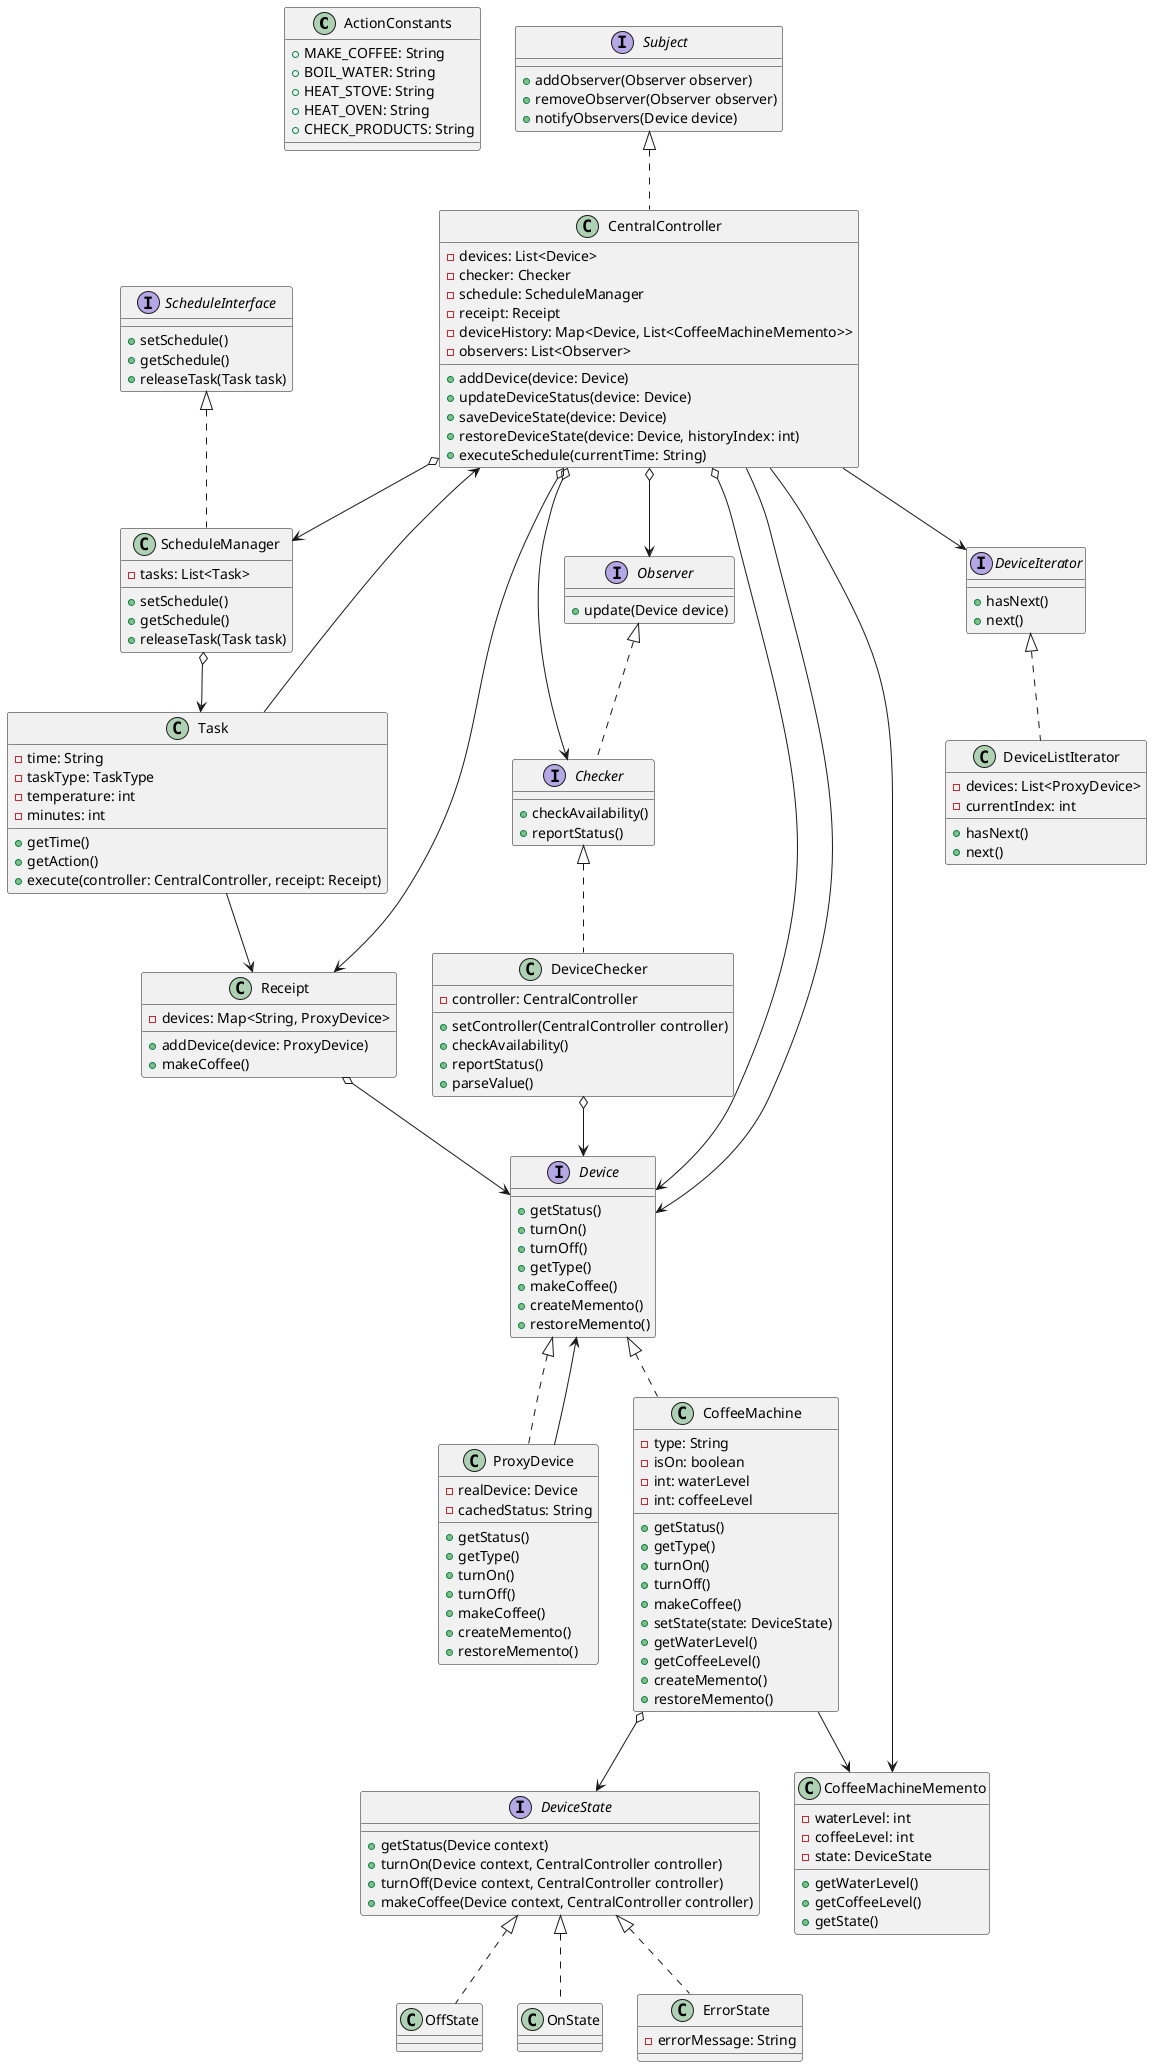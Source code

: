 @startuml

class ActionConstants{
    +MAKE_COFFEE: String
    +BOIL_WATER: String
    +HEAT_STOVE: String
    +HEAT_OVEN: String
    +CHECK_PRODUCTS: String
}

class CentralController {
    -devices: List<Device>
      -checker: Checker
      -schedule: ScheduleManager
      -receipt: Receipt
      -deviceHistory: Map<Device, List<CoffeeMachineMemento>>
      -observers: List<Observer>
      +addDevice(device: Device)
      +updateDeviceStatus(device: Device)
      +saveDeviceState(device: Device)
      +restoreDeviceState(device: Device, historyIndex: int)
      +executeSchedule(currentTime: String)
}

interface Checker {
    +checkAvailability()
    +reportStatus()
}

class CoffeeMachine {
    -type: String
    -isOn: boolean
    -int: waterLevel
    -int: coffeeLevel
    +getStatus()
    +getType()
    +turnOn()
    +turnOff()
    +makeCoffee()
    +setState(state: DeviceState)
    +getWaterLevel()
    +getCoffeeLevel()
    +createMemento()
    +restoreMemento()
}

class CoffeeMachineMemento {
  -waterLevel: int
  -coffeeLevel: int
  -state: DeviceState
  +getWaterLevel()
  +getCoffeeLevel()
  +getState()
}

interface Device {
    +getStatus()
    +turnOn()
    +turnOff()
    +getType()
    +makeCoffee()
    +createMemento()
    +restoreMemento()
}

class DeviceChecker {
    -controller: CentralController
    +setController(CentralController controller)
    +checkAvailability()
    +reportStatus()
    +parseValue()
}

interface DeviceState {
  +getStatus(Device context)
  +turnOn(Device context, CentralController controller)
  +turnOff(Device context, CentralController controller)
  +makeCoffee(Device context, CentralController controller)
}

interface DeviceIterator {
    +hasNext()
    +next()
}

class DeviceListIterator {
    -devices: List<ProxyDevice>
    -currentIndex: int
    +hasNext()
    +next()
}

interface Observer {
  +update(Device device)
}

class ProxyDevice {
    -realDevice: Device
    -cachedStatus: String
    +getStatus()
    +getType()
    +turnOn()
    +turnOff()
    +makeCoffee()
    +createMemento()
    +restoreMemento()
}

class Receipt {
    -devices: Map<String, ProxyDevice>
    +addDevice(device: ProxyDevice)
    +makeCoffee()
}

interface ScheduleInterface {
    +setSchedule()
    +getSchedule()
    +releaseTask(Task task)
}

class ScheduleManager {
    -tasks: List<Task>
    +setSchedule()
    +getSchedule()
    +releaseTask(Task task)
}

interface Subject {
  +addObserver(Observer observer)
  +removeObserver(Observer observer)
  +notifyObservers(Device device)
}

class Task {
    -time: String
    -taskType: TaskType
    -temperature: int
    -minutes: int
    +getTime()
    +getAction()
    +execute(controller: CentralController, receipt: Receipt)
}

class OffState {
}
class OnState {
}
class ErrorState {
  -errorMessage: String
}

Device <|.. CoffeeMachine
Device <|.. ProxyDevice
DeviceState <|.. OffState
DeviceState <|.. OnState
DeviceState <|.. ErrorState
Subject <|.. CentralController
Observer <|.. Checker
Checker <|.. DeviceChecker

CoffeeMachine o--> DeviceState
CoffeeMachine --> CoffeeMachineMemento
ProxyDevice -->  Device
DeviceIterator <|.. DeviceListIterator

CentralController o--> Device
CentralController o--> Checker
CentralController o--> ScheduleManager
CentralController o--> Receipt
CentralController o--> Observer
CentralController --> Device
CentralController --> CoffeeMachineMemento
CentralController --> DeviceIterator

DeviceChecker o--> Device
Receipt o--> Device
ScheduleInterface <|.. ScheduleManager
ScheduleManager o-->Task

Task --> CentralController
Task --> Receipt
@enduml